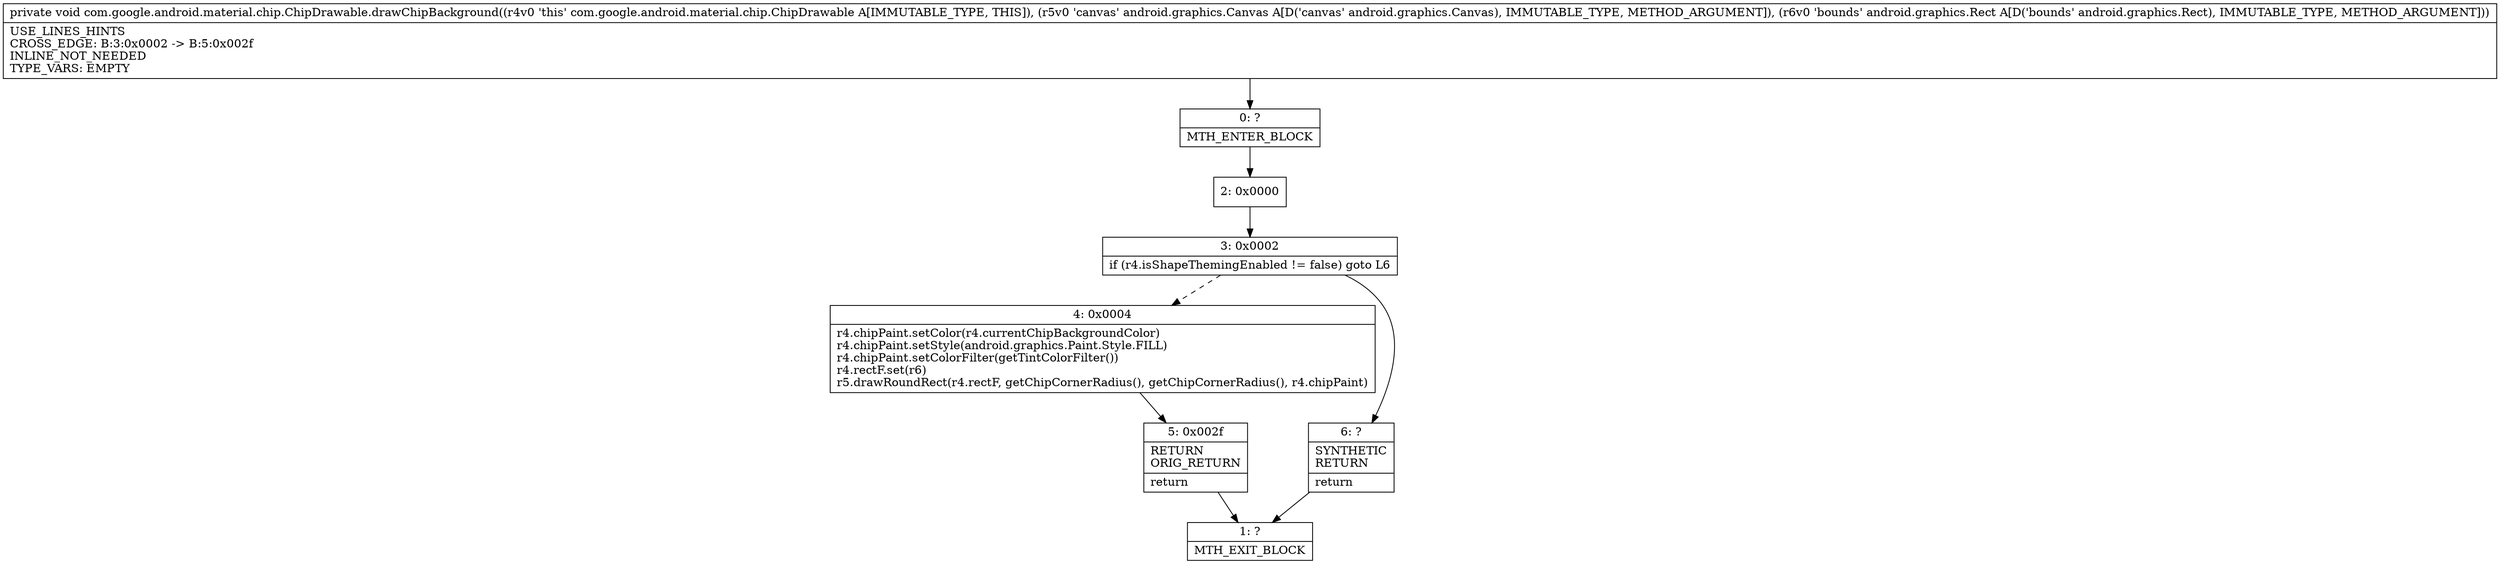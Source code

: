 digraph "CFG forcom.google.android.material.chip.ChipDrawable.drawChipBackground(Landroid\/graphics\/Canvas;Landroid\/graphics\/Rect;)V" {
Node_0 [shape=record,label="{0\:\ ?|MTH_ENTER_BLOCK\l}"];
Node_2 [shape=record,label="{2\:\ 0x0000}"];
Node_3 [shape=record,label="{3\:\ 0x0002|if (r4.isShapeThemingEnabled != false) goto L6\l}"];
Node_4 [shape=record,label="{4\:\ 0x0004|r4.chipPaint.setColor(r4.currentChipBackgroundColor)\lr4.chipPaint.setStyle(android.graphics.Paint.Style.FILL)\lr4.chipPaint.setColorFilter(getTintColorFilter())\lr4.rectF.set(r6)\lr5.drawRoundRect(r4.rectF, getChipCornerRadius(), getChipCornerRadius(), r4.chipPaint)\l}"];
Node_5 [shape=record,label="{5\:\ 0x002f|RETURN\lORIG_RETURN\l|return\l}"];
Node_1 [shape=record,label="{1\:\ ?|MTH_EXIT_BLOCK\l}"];
Node_6 [shape=record,label="{6\:\ ?|SYNTHETIC\lRETURN\l|return\l}"];
MethodNode[shape=record,label="{private void com.google.android.material.chip.ChipDrawable.drawChipBackground((r4v0 'this' com.google.android.material.chip.ChipDrawable A[IMMUTABLE_TYPE, THIS]), (r5v0 'canvas' android.graphics.Canvas A[D('canvas' android.graphics.Canvas), IMMUTABLE_TYPE, METHOD_ARGUMENT]), (r6v0 'bounds' android.graphics.Rect A[D('bounds' android.graphics.Rect), IMMUTABLE_TYPE, METHOD_ARGUMENT]))  | USE_LINES_HINTS\lCROSS_EDGE: B:3:0x0002 \-\> B:5:0x002f\lINLINE_NOT_NEEDED\lTYPE_VARS: EMPTY\l}"];
MethodNode -> Node_0;Node_0 -> Node_2;
Node_2 -> Node_3;
Node_3 -> Node_4[style=dashed];
Node_3 -> Node_6;
Node_4 -> Node_5;
Node_5 -> Node_1;
Node_6 -> Node_1;
}

